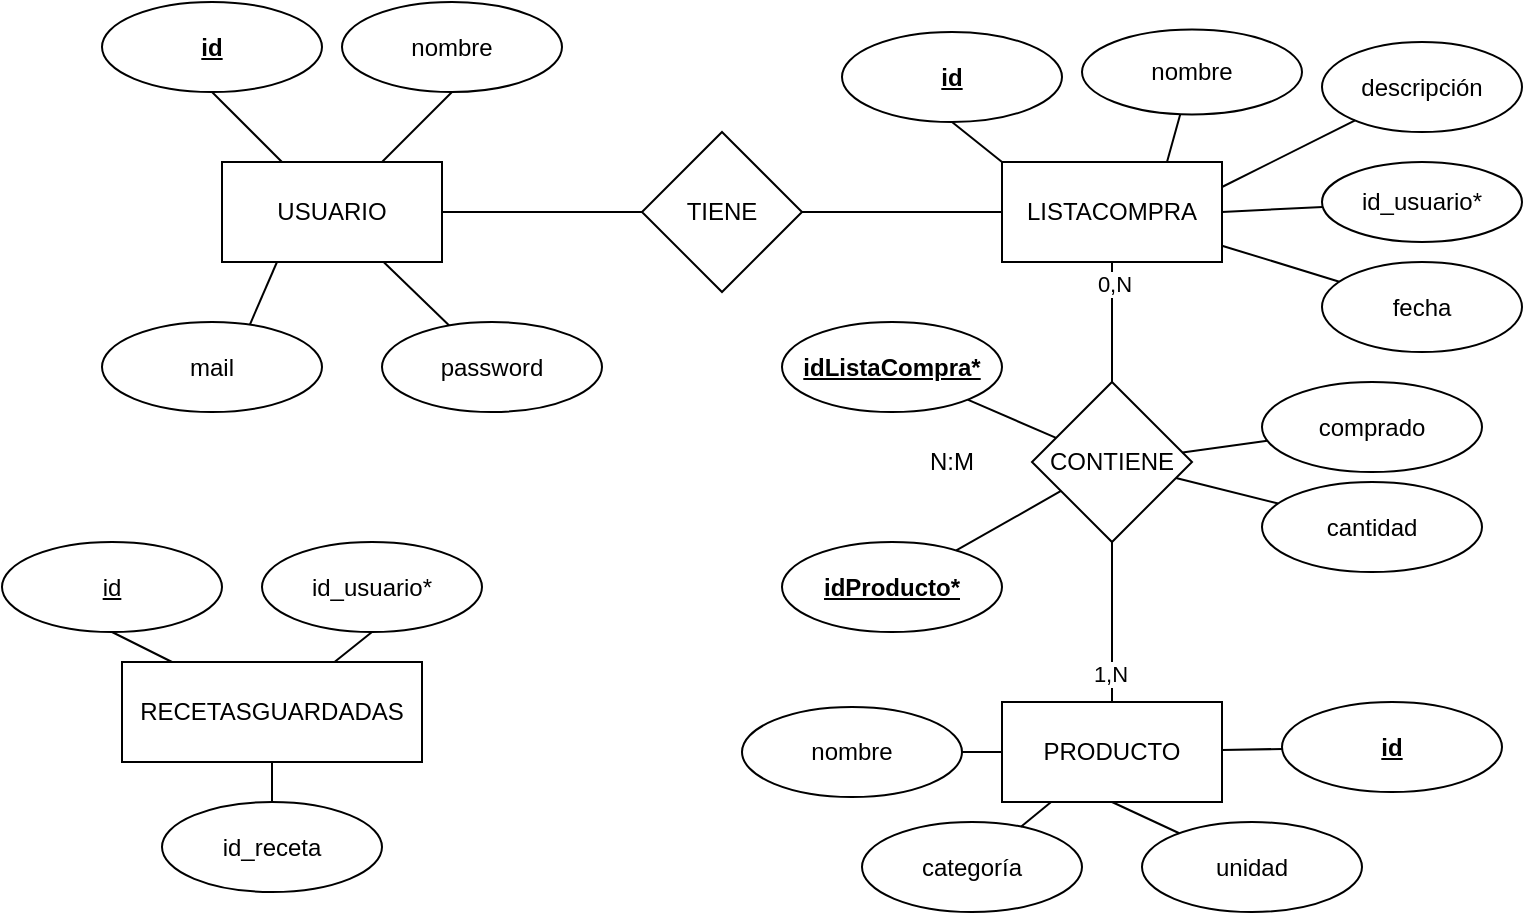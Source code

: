 <mxfile>
    <diagram id="PN5TOe0FE_SLMsJgRFYq" name="Página-1">
        <mxGraphModel dx="1216" dy="809" grid="1" gridSize="10" guides="1" tooltips="1" connect="1" arrows="1" fold="1" page="1" pageScale="1" pageWidth="850" pageHeight="1100" math="0" shadow="0">
            <root>
                <mxCell id="0"/>
                <mxCell id="1" parent="0"/>
                <mxCell id="3Dhr9JopblxVwUFOS69L-12" style="edgeStyle=none;html=1;entryX=0;entryY=0.5;entryDx=0;entryDy=0;endArrow=none;endFill=0;" parent="1" source="3Dhr9JopblxVwUFOS69L-2" target="3Dhr9JopblxVwUFOS69L-8" edge="1">
                    <mxGeometry relative="1" as="geometry"/>
                </mxCell>
                <mxCell id="3Dhr9JopblxVwUFOS69L-2" value="USUARIO" style="rounded=0;whiteSpace=wrap;html=1;" parent="1" vertex="1">
                    <mxGeometry x="130" y="110" width="110" height="50" as="geometry"/>
                </mxCell>
                <mxCell id="3Dhr9JopblxVwUFOS69L-9" style="edgeStyle=none;html=1;entryX=0.5;entryY=0;entryDx=0;entryDy=0;endArrow=none;endFill=0;" parent="1" source="2" target="3Dhr9JopblxVwUFOS69L-6" edge="1">
                    <mxGeometry relative="1" as="geometry"/>
                </mxCell>
                <mxCell id="8Fx1ibcSQZerySoRfxwA-24" value="0,N" style="edgeLabel;html=1;align=center;verticalAlign=middle;resizable=0;points=[];" parent="3Dhr9JopblxVwUFOS69L-9" connectable="0" vertex="1">
                    <mxGeometry x="-0.644" y="1" relative="1" as="geometry">
                        <mxPoint as="offset"/>
                    </mxGeometry>
                </mxCell>
                <mxCell id="2" value="LISTACOMPRA" style="rounded=0;whiteSpace=wrap;html=1;" parent="1" vertex="1">
                    <mxGeometry x="520" y="110" width="110" height="50" as="geometry"/>
                </mxCell>
                <mxCell id="3" value="PRODUCTO" style="rounded=0;whiteSpace=wrap;html=1;" parent="1" vertex="1">
                    <mxGeometry x="520" y="380" width="110" height="50" as="geometry"/>
                </mxCell>
                <mxCell id="5" value="" style="endArrow=none;html=1;entryX=0.5;entryY=1;entryDx=0;entryDy=0;" parent="1" source="3Dhr9JopblxVwUFOS69L-2" target="6" edge="1">
                    <mxGeometry width="50" height="50" relative="1" as="geometry">
                        <mxPoint x="400" y="290" as="sourcePoint"/>
                        <mxPoint x="213" y="80" as="targetPoint"/>
                    </mxGeometry>
                </mxCell>
                <mxCell id="6" value="&lt;b&gt;&lt;u&gt;id&lt;/u&gt;&lt;/b&gt;" style="ellipse;whiteSpace=wrap;html=1;" parent="1" vertex="1">
                    <mxGeometry x="70" y="30" width="110" height="45" as="geometry"/>
                </mxCell>
                <mxCell id="3Dhr9JopblxVwUFOS69L-10" style="edgeStyle=none;html=1;entryX=0.5;entryY=0;entryDx=0;entryDy=0;endArrow=none;endFill=0;" parent="1" source="3Dhr9JopblxVwUFOS69L-6" target="3" edge="1">
                    <mxGeometry relative="1" as="geometry"/>
                </mxCell>
                <mxCell id="8Fx1ibcSQZerySoRfxwA-25" value="1,N" style="edgeLabel;html=1;align=center;verticalAlign=middle;resizable=0;points=[];" parent="3Dhr9JopblxVwUFOS69L-10" connectable="0" vertex="1">
                    <mxGeometry x="0.639" y="-1" relative="1" as="geometry">
                        <mxPoint as="offset"/>
                    </mxGeometry>
                </mxCell>
                <mxCell id="3Dhr9JopblxVwUFOS69L-6" value="CONTIENE" style="rhombus;whiteSpace=wrap;html=1;" parent="1" vertex="1">
                    <mxGeometry x="535" y="220" width="80" height="80" as="geometry"/>
                </mxCell>
                <mxCell id="8Fx1ibcSQZerySoRfxwA-7" value="" style="endArrow=none;html=1;entryX=0.5;entryY=1;entryDx=0;entryDy=0;exitX=0.25;exitY=1;exitDx=0;exitDy=0;" parent="1" target="8Fx1ibcSQZerySoRfxwA-8" edge="1" source="3Dhr9JopblxVwUFOS69L-2">
                    <mxGeometry width="50" height="50" relative="1" as="geometry">
                        <mxPoint x="185" y="110" as="sourcePoint"/>
                        <mxPoint x="303" y="290" as="targetPoint"/>
                    </mxGeometry>
                </mxCell>
                <mxCell id="8Fx1ibcSQZerySoRfxwA-8" value="mail" style="ellipse;whiteSpace=wrap;html=1;" parent="1" vertex="1">
                    <mxGeometry x="70" y="190" width="110" height="45" as="geometry"/>
                </mxCell>
                <mxCell id="8Fx1ibcSQZerySoRfxwA-9" value="" style="endArrow=none;html=1;" parent="1" source="3Dhr9JopblxVwUFOS69L-2" target="8" edge="1">
                    <mxGeometry width="50" height="50" relative="1" as="geometry">
                        <mxPoint x="200" y="245" as="sourcePoint"/>
                        <mxPoint x="115.765" y="174.133" as="targetPoint"/>
                    </mxGeometry>
                </mxCell>
                <mxCell id="8" value="password" style="ellipse;whiteSpace=wrap;html=1;" parent="1" vertex="1">
                    <mxGeometry x="210" y="190" width="110" height="45" as="geometry"/>
                </mxCell>
                <mxCell id="3Dhr9JopblxVwUFOS69L-11" style="edgeStyle=none;html=1;entryX=0;entryY=0.5;entryDx=0;entryDy=0;endArrow=none;endFill=0;" parent="1" source="3Dhr9JopblxVwUFOS69L-8" target="2" edge="1">
                    <mxGeometry relative="1" as="geometry"/>
                </mxCell>
                <mxCell id="3Dhr9JopblxVwUFOS69L-8" value="TIENE" style="rhombus;whiteSpace=wrap;html=1;" parent="1" vertex="1">
                    <mxGeometry x="340" y="95" width="80" height="80" as="geometry"/>
                </mxCell>
                <mxCell id="10" value="&lt;u&gt;&lt;b&gt;id&lt;/b&gt;&lt;/u&gt;" style="ellipse;whiteSpace=wrap;html=1;" parent="1" vertex="1">
                    <mxGeometry x="440" y="45" width="110" height="45" as="geometry"/>
                </mxCell>
                <mxCell id="11" value="nombre" style="ellipse;whiteSpace=wrap;html=1;" parent="1" vertex="1">
                    <mxGeometry x="560" y="43.75" width="110" height="42.5" as="geometry"/>
                </mxCell>
                <mxCell id="12" value="descripción" style="ellipse;whiteSpace=wrap;html=1;" parent="1" vertex="1">
                    <mxGeometry x="680" y="50" width="100" height="45" as="geometry"/>
                </mxCell>
                <mxCell id="13" value="id_usuario*" style="ellipse;whiteSpace=wrap;html=1;" parent="1" vertex="1">
                    <mxGeometry x="680" y="110" width="100" height="40" as="geometry"/>
                </mxCell>
                <mxCell id="3Dhr9JopblxVwUFOS69L-13" value="&lt;u&gt;&lt;b&gt;id&lt;/b&gt;&lt;/u&gt;" style="ellipse;whiteSpace=wrap;html=1;" parent="1" vertex="1">
                    <mxGeometry x="660" y="380" width="110" height="45" as="geometry"/>
                </mxCell>
                <mxCell id="8Fx1ibcSQZerySoRfxwA-13" value="nombre" style="ellipse;whiteSpace=wrap;html=1;" parent="1" vertex="1">
                    <mxGeometry x="390" y="382.5" width="110" height="45" as="geometry"/>
                </mxCell>
                <mxCell id="14" value="fecha" style="ellipse;whiteSpace=wrap;html=1;" parent="1" vertex="1">
                    <mxGeometry x="680" y="160" width="100" height="45" as="geometry"/>
                </mxCell>
                <mxCell id="15" value="" style="endArrow=none;html=1;exitX=0;exitY=0;exitDx=0;exitDy=0;entryX=0.5;entryY=1;entryDx=0;entryDy=0;" parent="1" source="2" target="10" edge="1">
                    <mxGeometry width="50" height="50" relative="1" as="geometry">
                        <mxPoint x="240" y="120" as="sourcePoint"/>
                        <mxPoint x="284" y="95" as="targetPoint"/>
                    </mxGeometry>
                </mxCell>
                <mxCell id="8Fx1ibcSQZerySoRfxwA-15" value="" style="endArrow=none;html=1;" parent="1" source="8Fx1ibcSQZerySoRfxwA-13" target="3" edge="1">
                    <mxGeometry width="50" height="50" relative="1" as="geometry">
                        <mxPoint x="140" y="350" as="sourcePoint"/>
                        <mxPoint x="70" y="330" as="targetPoint"/>
                        <Array as="points"/>
                    </mxGeometry>
                </mxCell>
                <mxCell id="16" value="" style="endArrow=none;html=1;exitX=0.75;exitY=0;exitDx=0;exitDy=0;" parent="1" source="2" target="11" edge="1">
                    <mxGeometry width="50" height="50" relative="1" as="geometry">
                        <mxPoint x="558" y="120" as="sourcePoint"/>
                        <mxPoint x="529" y="94" as="targetPoint"/>
                    </mxGeometry>
                </mxCell>
                <mxCell id="17" value="" style="endArrow=none;html=1;exitX=1;exitY=0.25;exitDx=0;exitDy=0;" parent="1" source="2" target="12" edge="1">
                    <mxGeometry width="50" height="50" relative="1" as="geometry">
                        <mxPoint x="613" y="120" as="sourcePoint"/>
                        <mxPoint x="650" y="90" as="targetPoint"/>
                    </mxGeometry>
                </mxCell>
                <mxCell id="18" value="" style="endArrow=none;html=1;exitX=1;exitY=0.5;exitDx=0;exitDy=0;" parent="1" source="2" target="13" edge="1">
                    <mxGeometry width="50" height="50" relative="1" as="geometry">
                        <mxPoint x="640" y="133" as="sourcePoint"/>
                        <mxPoint x="690" y="115" as="targetPoint"/>
                    </mxGeometry>
                </mxCell>
                <mxCell id="8Fx1ibcSQZerySoRfxwA-18" value="categoría" style="ellipse;whiteSpace=wrap;html=1;" parent="1" vertex="1">
                    <mxGeometry x="450" y="440" width="110" height="45" as="geometry"/>
                </mxCell>
                <mxCell id="8Fx1ibcSQZerySoRfxwA-19" value="" style="endArrow=none;html=1;" parent="1" source="8Fx1ibcSQZerySoRfxwA-18" target="3" edge="1">
                    <mxGeometry width="50" height="50" relative="1" as="geometry">
                        <mxPoint x="140" y="470" as="sourcePoint"/>
                        <mxPoint x="520" y="635" as="targetPoint"/>
                        <Array as="points"/>
                    </mxGeometry>
                </mxCell>
                <mxCell id="3Dhr9JopblxVwUFOS69L-20" value="unidad" style="ellipse;whiteSpace=wrap;html=1;" parent="1" vertex="1">
                    <mxGeometry x="590" y="440" width="110" height="45" as="geometry"/>
                </mxCell>
                <mxCell id="8Fx1ibcSQZerySoRfxwA-20" value="" style="endArrow=none;html=1;entryX=0.5;entryY=1;entryDx=0;entryDy=0;" parent="1" source="3Dhr9JopblxVwUFOS69L-20" target="3" edge="1">
                    <mxGeometry width="50" height="50" relative="1" as="geometry">
                        <mxPoint x="520" y="672" as="sourcePoint"/>
                        <mxPoint x="595" y="625" as="targetPoint"/>
                        <Array as="points"/>
                    </mxGeometry>
                </mxCell>
                <mxCell id="8Fx1ibcSQZerySoRfxwA-22" value="" style="endArrow=none;html=1;" parent="1" source="3Dhr9JopblxVwUFOS69L-13" target="3" edge="1">
                    <mxGeometry width="50" height="50" relative="1" as="geometry">
                        <mxPoint x="585" y="683.5" as="sourcePoint"/>
                        <mxPoint x="530" y="632.5" as="targetPoint"/>
                        <Array as="points"/>
                    </mxGeometry>
                </mxCell>
                <mxCell id="8Fx1ibcSQZerySoRfxwA-23" style="edgeStyle=none;html=1;endArrow=none;endFill=0;" parent="1" source="2" target="14" edge="1">
                    <mxGeometry relative="1" as="geometry">
                        <mxPoint x="385" y="225" as="sourcePoint"/>
                        <mxPoint x="485" y="225" as="targetPoint"/>
                    </mxGeometry>
                </mxCell>
                <mxCell id="8Fx1ibcSQZerySoRfxwA-26" value="N:M" style="text;html=1;align=center;verticalAlign=middle;whiteSpace=wrap;rounded=0;" parent="1" vertex="1">
                    <mxGeometry x="465" y="245" width="60" height="30" as="geometry"/>
                </mxCell>
                <mxCell id="8Fx1ibcSQZerySoRfxwA-28" value="" style="endArrow=none;html=1;" parent="1" source="3Dhr9JopblxVwUFOS69L-6" target="8Fx1ibcSQZerySoRfxwA-29" edge="1">
                    <mxGeometry width="50" height="50" relative="1" as="geometry">
                        <mxPoint x="440" y="310" as="sourcePoint"/>
                        <mxPoint x="510" y="260" as="targetPoint"/>
                    </mxGeometry>
                </mxCell>
                <mxCell id="8Fx1ibcSQZerySoRfxwA-29" value="&lt;u&gt;&lt;b&gt;idListaCompra*&lt;/b&gt;&lt;/u&gt;" style="ellipse;whiteSpace=wrap;html=1;" parent="1" vertex="1">
                    <mxGeometry x="410" y="190" width="110" height="45" as="geometry"/>
                </mxCell>
                <mxCell id="8Fx1ibcSQZerySoRfxwA-30" value="&lt;u&gt;&lt;b&gt;idProducto*&lt;/b&gt;&lt;/u&gt;" style="ellipse;whiteSpace=wrap;html=1;" parent="1" vertex="1">
                    <mxGeometry x="410" y="300" width="110" height="45" as="geometry"/>
                </mxCell>
                <mxCell id="8Fx1ibcSQZerySoRfxwA-31" value="" style="endArrow=none;html=1;" parent="1" source="3Dhr9JopblxVwUFOS69L-6" target="8Fx1ibcSQZerySoRfxwA-30" edge="1">
                    <mxGeometry width="50" height="50" relative="1" as="geometry">
                        <mxPoint x="530" y="320" as="sourcePoint"/>
                        <mxPoint x="509" y="274" as="targetPoint"/>
                    </mxGeometry>
                </mxCell>
                <mxCell id="8Fx1ibcSQZerySoRfxwA-32" value="cantidad" style="ellipse;whiteSpace=wrap;html=1;" parent="1" vertex="1">
                    <mxGeometry x="650" y="270" width="110" height="45" as="geometry"/>
                </mxCell>
                <mxCell id="8Fx1ibcSQZerySoRfxwA-33" value="" style="endArrow=none;html=1;" parent="1" source="8Fx1ibcSQZerySoRfxwA-32" target="3Dhr9JopblxVwUFOS69L-6" edge="1">
                    <mxGeometry width="50" height="50" relative="1" as="geometry">
                        <mxPoint x="718" y="330" as="sourcePoint"/>
                        <mxPoint x="680" y="332" as="targetPoint"/>
                    </mxGeometry>
                </mxCell>
                <mxCell id="8Fx1ibcSQZerySoRfxwA-35" value="comprado" style="ellipse;whiteSpace=wrap;html=1;" parent="1" vertex="1">
                    <mxGeometry x="650" y="220" width="110" height="45" as="geometry"/>
                </mxCell>
                <mxCell id="8Fx1ibcSQZerySoRfxwA-36" value="" style="endArrow=none;html=1;" parent="1" source="8Fx1ibcSQZerySoRfxwA-35" target="3Dhr9JopblxVwUFOS69L-6" edge="1">
                    <mxGeometry width="50" height="50" relative="1" as="geometry">
                        <mxPoint x="651" y="305" as="sourcePoint"/>
                        <mxPoint x="611" y="284" as="targetPoint"/>
                    </mxGeometry>
                </mxCell>
                <mxCell id="19" value="nombre" style="ellipse;whiteSpace=wrap;html=1;" vertex="1" parent="1">
                    <mxGeometry x="190" y="30" width="110" height="45" as="geometry"/>
                </mxCell>
                <mxCell id="20" value="" style="endArrow=none;html=1;entryX=0.5;entryY=1;entryDx=0;entryDy=0;" edge="1" parent="1" source="3Dhr9JopblxVwUFOS69L-2" target="19">
                    <mxGeometry width="50" height="50" relative="1" as="geometry">
                        <mxPoint x="185" y="123" as="sourcePoint"/>
                        <mxPoint x="135" y="85" as="targetPoint"/>
                    </mxGeometry>
                </mxCell>
                <mxCell id="21" value="RECETASGUARDADAS" style="rounded=0;whiteSpace=wrap;html=1;" vertex="1" parent="1">
                    <mxGeometry x="80" y="360" width="150" height="50" as="geometry"/>
                </mxCell>
                <mxCell id="22" value="&lt;u&gt;id&lt;/u&gt;" style="ellipse;whiteSpace=wrap;html=1;" vertex="1" parent="1">
                    <mxGeometry x="20" y="300" width="110" height="45" as="geometry"/>
                </mxCell>
                <mxCell id="23" value="id_usuario*" style="ellipse;whiteSpace=wrap;html=1;" vertex="1" parent="1">
                    <mxGeometry x="150" y="300" width="110" height="45" as="geometry"/>
                </mxCell>
                <mxCell id="24" value="id_receta" style="ellipse;whiteSpace=wrap;html=1;" vertex="1" parent="1">
                    <mxGeometry x="100" y="430" width="110" height="45" as="geometry"/>
                </mxCell>
                <mxCell id="25" value="" style="endArrow=none;html=1;entryX=0.5;entryY=1;entryDx=0;entryDy=0;" edge="1" parent="1" source="21" target="22">
                    <mxGeometry width="50" height="50" relative="1" as="geometry">
                        <mxPoint x="168" y="170" as="sourcePoint"/>
                        <mxPoint x="135" y="245" as="targetPoint"/>
                    </mxGeometry>
                </mxCell>
                <mxCell id="26" value="" style="endArrow=none;html=1;exitX=0.5;exitY=1;exitDx=0;exitDy=0;" edge="1" parent="1" source="23" target="21">
                    <mxGeometry width="50" height="50" relative="1" as="geometry">
                        <mxPoint x="115" y="370" as="sourcePoint"/>
                        <mxPoint x="85" y="355" as="targetPoint"/>
                    </mxGeometry>
                </mxCell>
                <mxCell id="27" value="" style="endArrow=none;html=1;exitX=0.5;exitY=0;exitDx=0;exitDy=0;" edge="1" parent="1" source="24" target="21">
                    <mxGeometry width="50" height="50" relative="1" as="geometry">
                        <mxPoint x="215" y="355" as="sourcePoint"/>
                        <mxPoint x="196" y="370" as="targetPoint"/>
                    </mxGeometry>
                </mxCell>
            </root>
        </mxGraphModel>
    </diagram>
</mxfile>